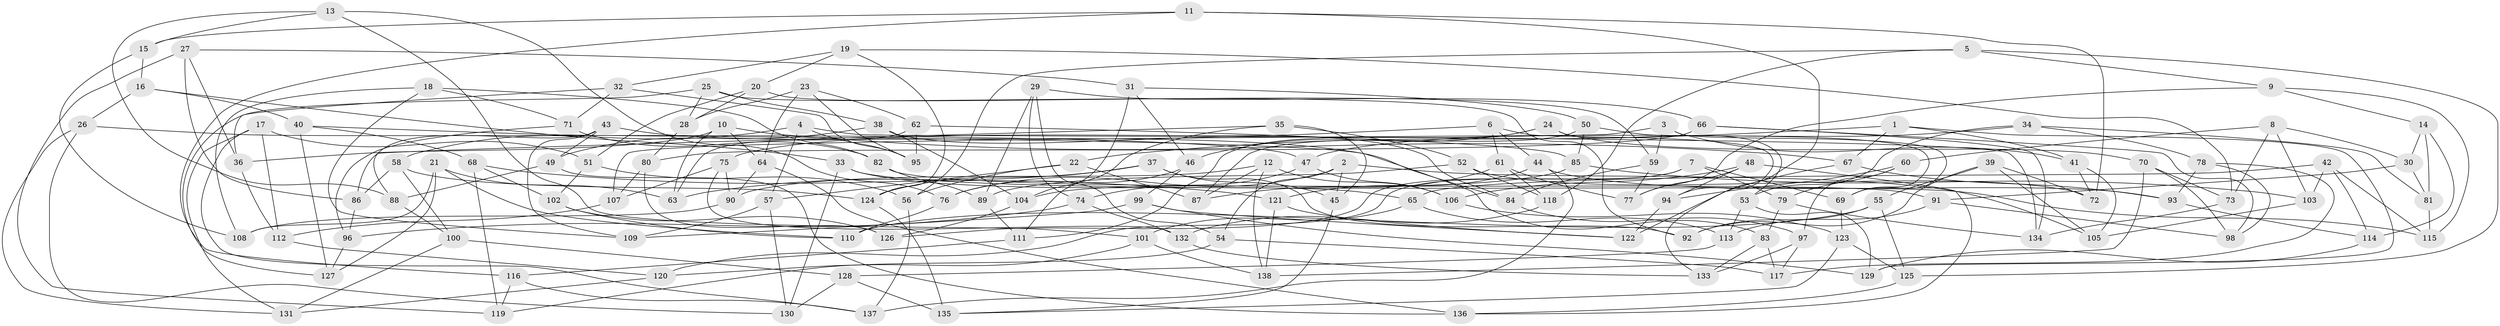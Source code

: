 // coarse degree distribution, {6: 0.5357142857142857, 4: 0.34523809523809523, 5: 0.10714285714285714, 3: 0.011904761904761904}
// Generated by graph-tools (version 1.1) at 2025/24/03/03/25 07:24:22]
// undirected, 138 vertices, 276 edges
graph export_dot {
graph [start="1"]
  node [color=gray90,style=filled];
  1;
  2;
  3;
  4;
  5;
  6;
  7;
  8;
  9;
  10;
  11;
  12;
  13;
  14;
  15;
  16;
  17;
  18;
  19;
  20;
  21;
  22;
  23;
  24;
  25;
  26;
  27;
  28;
  29;
  30;
  31;
  32;
  33;
  34;
  35;
  36;
  37;
  38;
  39;
  40;
  41;
  42;
  43;
  44;
  45;
  46;
  47;
  48;
  49;
  50;
  51;
  52;
  53;
  54;
  55;
  56;
  57;
  58;
  59;
  60;
  61;
  62;
  63;
  64;
  65;
  66;
  67;
  68;
  69;
  70;
  71;
  72;
  73;
  74;
  75;
  76;
  77;
  78;
  79;
  80;
  81;
  82;
  83;
  84;
  85;
  86;
  87;
  88;
  89;
  90;
  91;
  92;
  93;
  94;
  95;
  96;
  97;
  98;
  99;
  100;
  101;
  102;
  103;
  104;
  105;
  106;
  107;
  108;
  109;
  110;
  111;
  112;
  113;
  114;
  115;
  116;
  117;
  118;
  119;
  120;
  121;
  122;
  123;
  124;
  125;
  126;
  127;
  128;
  129;
  130;
  131;
  132;
  133;
  134;
  135;
  136;
  137;
  138;
  1 -- 129;
  1 -- 41;
  1 -- 67;
  1 -- 22;
  2 -- 76;
  2 -- 54;
  2 -- 45;
  2 -- 105;
  3 -- 59;
  3 -- 41;
  3 -- 69;
  3 -- 107;
  4 -- 95;
  4 -- 58;
  4 -- 134;
  4 -- 57;
  5 -- 9;
  5 -- 118;
  5 -- 56;
  5 -- 125;
  6 -- 44;
  6 -- 61;
  6 -- 75;
  6 -- 94;
  7 -- 79;
  7 -- 126;
  7 -- 120;
  7 -- 69;
  8 -- 60;
  8 -- 73;
  8 -- 103;
  8 -- 30;
  9 -- 14;
  9 -- 115;
  9 -- 77;
  10 -- 63;
  10 -- 36;
  10 -- 67;
  10 -- 64;
  11 -- 72;
  11 -- 133;
  11 -- 15;
  11 -- 116;
  12 -- 90;
  12 -- 138;
  12 -- 106;
  12 -- 87;
  13 -- 101;
  13 -- 88;
  13 -- 15;
  13 -- 76;
  14 -- 30;
  14 -- 114;
  14 -- 81;
  15 -- 108;
  15 -- 16;
  16 -- 40;
  16 -- 26;
  16 -- 33;
  17 -- 137;
  17 -- 131;
  17 -- 112;
  17 -- 51;
  18 -- 71;
  18 -- 82;
  18 -- 108;
  18 -- 109;
  19 -- 20;
  19 -- 124;
  19 -- 73;
  19 -- 32;
  20 -- 59;
  20 -- 28;
  20 -- 51;
  21 -- 110;
  21 -- 127;
  21 -- 63;
  21 -- 108;
  22 -- 56;
  22 -- 87;
  22 -- 57;
  23 -- 62;
  23 -- 28;
  23 -- 64;
  23 -- 95;
  24 -- 53;
  24 -- 70;
  24 -- 46;
  24 -- 111;
  25 -- 127;
  25 -- 28;
  25 -- 38;
  25 -- 92;
  26 -- 130;
  26 -- 47;
  26 -- 131;
  27 -- 86;
  27 -- 119;
  27 -- 36;
  27 -- 31;
  28 -- 80;
  29 -- 89;
  29 -- 66;
  29 -- 74;
  29 -- 54;
  30 -- 91;
  30 -- 81;
  31 -- 104;
  31 -- 46;
  31 -- 50;
  32 -- 95;
  32 -- 71;
  32 -- 36;
  33 -- 65;
  33 -- 115;
  33 -- 130;
  34 -- 53;
  34 -- 81;
  34 -- 78;
  34 -- 47;
  35 -- 45;
  35 -- 52;
  35 -- 111;
  35 -- 86;
  36 -- 112;
  37 -- 124;
  37 -- 45;
  37 -- 92;
  37 -- 63;
  38 -- 49;
  38 -- 104;
  38 -- 84;
  39 -- 72;
  39 -- 105;
  39 -- 92;
  39 -- 55;
  40 -- 127;
  40 -- 84;
  40 -- 68;
  41 -- 105;
  41 -- 72;
  42 -- 65;
  42 -- 115;
  42 -- 114;
  42 -- 103;
  43 -- 83;
  43 -- 88;
  43 -- 109;
  43 -- 49;
  44 -- 121;
  44 -- 93;
  44 -- 137;
  45 -- 135;
  46 -- 99;
  46 -- 76;
  47 -- 106;
  47 -- 74;
  48 -- 94;
  48 -- 77;
  48 -- 106;
  48 -- 136;
  49 -- 136;
  49 -- 88;
  50 -- 85;
  50 -- 87;
  50 -- 69;
  51 -- 102;
  51 -- 56;
  52 -- 89;
  52 -- 72;
  52 -- 118;
  53 -- 129;
  53 -- 113;
  54 -- 117;
  54 -- 119;
  55 -- 125;
  55 -- 110;
  55 -- 92;
  56 -- 137;
  57 -- 130;
  57 -- 109;
  58 -- 124;
  58 -- 86;
  58 -- 100;
  59 -- 84;
  59 -- 77;
  60 -- 97;
  60 -- 79;
  60 -- 94;
  61 -- 87;
  61 -- 118;
  61 -- 77;
  62 -- 85;
  62 -- 63;
  62 -- 95;
  64 -- 136;
  64 -- 90;
  65 -- 101;
  65 -- 113;
  66 -- 134;
  66 -- 80;
  66 -- 98;
  67 -- 122;
  67 -- 93;
  68 -- 102;
  68 -- 119;
  68 -- 121;
  69 -- 123;
  70 -- 73;
  70 -- 98;
  70 -- 138;
  71 -- 96;
  71 -- 82;
  73 -- 134;
  74 -- 132;
  74 -- 96;
  75 -- 107;
  75 -- 90;
  75 -- 132;
  76 -- 110;
  78 -- 93;
  78 -- 117;
  78 -- 98;
  79 -- 83;
  79 -- 134;
  80 -- 107;
  80 -- 126;
  81 -- 115;
  82 -- 89;
  82 -- 91;
  83 -- 133;
  83 -- 117;
  84 -- 97;
  85 -- 104;
  85 -- 103;
  86 -- 96;
  88 -- 100;
  89 -- 111;
  90 -- 108;
  91 -- 113;
  91 -- 98;
  93 -- 114;
  94 -- 122;
  96 -- 127;
  97 -- 117;
  97 -- 133;
  99 -- 129;
  99 -- 109;
  99 -- 122;
  100 -- 128;
  100 -- 131;
  101 -- 138;
  101 -- 120;
  102 -- 110;
  102 -- 126;
  103 -- 105;
  104 -- 126;
  106 -- 123;
  107 -- 112;
  111 -- 116;
  112 -- 120;
  113 -- 128;
  114 -- 129;
  116 -- 119;
  116 -- 137;
  118 -- 132;
  120 -- 131;
  121 -- 138;
  121 -- 122;
  123 -- 135;
  123 -- 125;
  124 -- 135;
  125 -- 136;
  128 -- 130;
  128 -- 135;
  132 -- 133;
}
